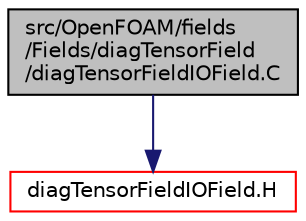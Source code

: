 digraph "src/OpenFOAM/fields/Fields/diagTensorField/diagTensorFieldIOField.C"
{
  bgcolor="transparent";
  edge [fontname="Helvetica",fontsize="10",labelfontname="Helvetica",labelfontsize="10"];
  node [fontname="Helvetica",fontsize="10",shape=record];
  Node1 [label="src/OpenFOAM/fields\l/Fields/diagTensorField\l/diagTensorFieldIOField.C",height=0.2,width=0.4,color="black", fillcolor="grey75", style="filled", fontcolor="black"];
  Node1 -> Node2 [color="midnightblue",fontsize="10",style="solid",fontname="Helvetica"];
  Node2 [label="diagTensorFieldIOField.H",height=0.2,width=0.4,color="red",URL="$a08242.html"];
}
